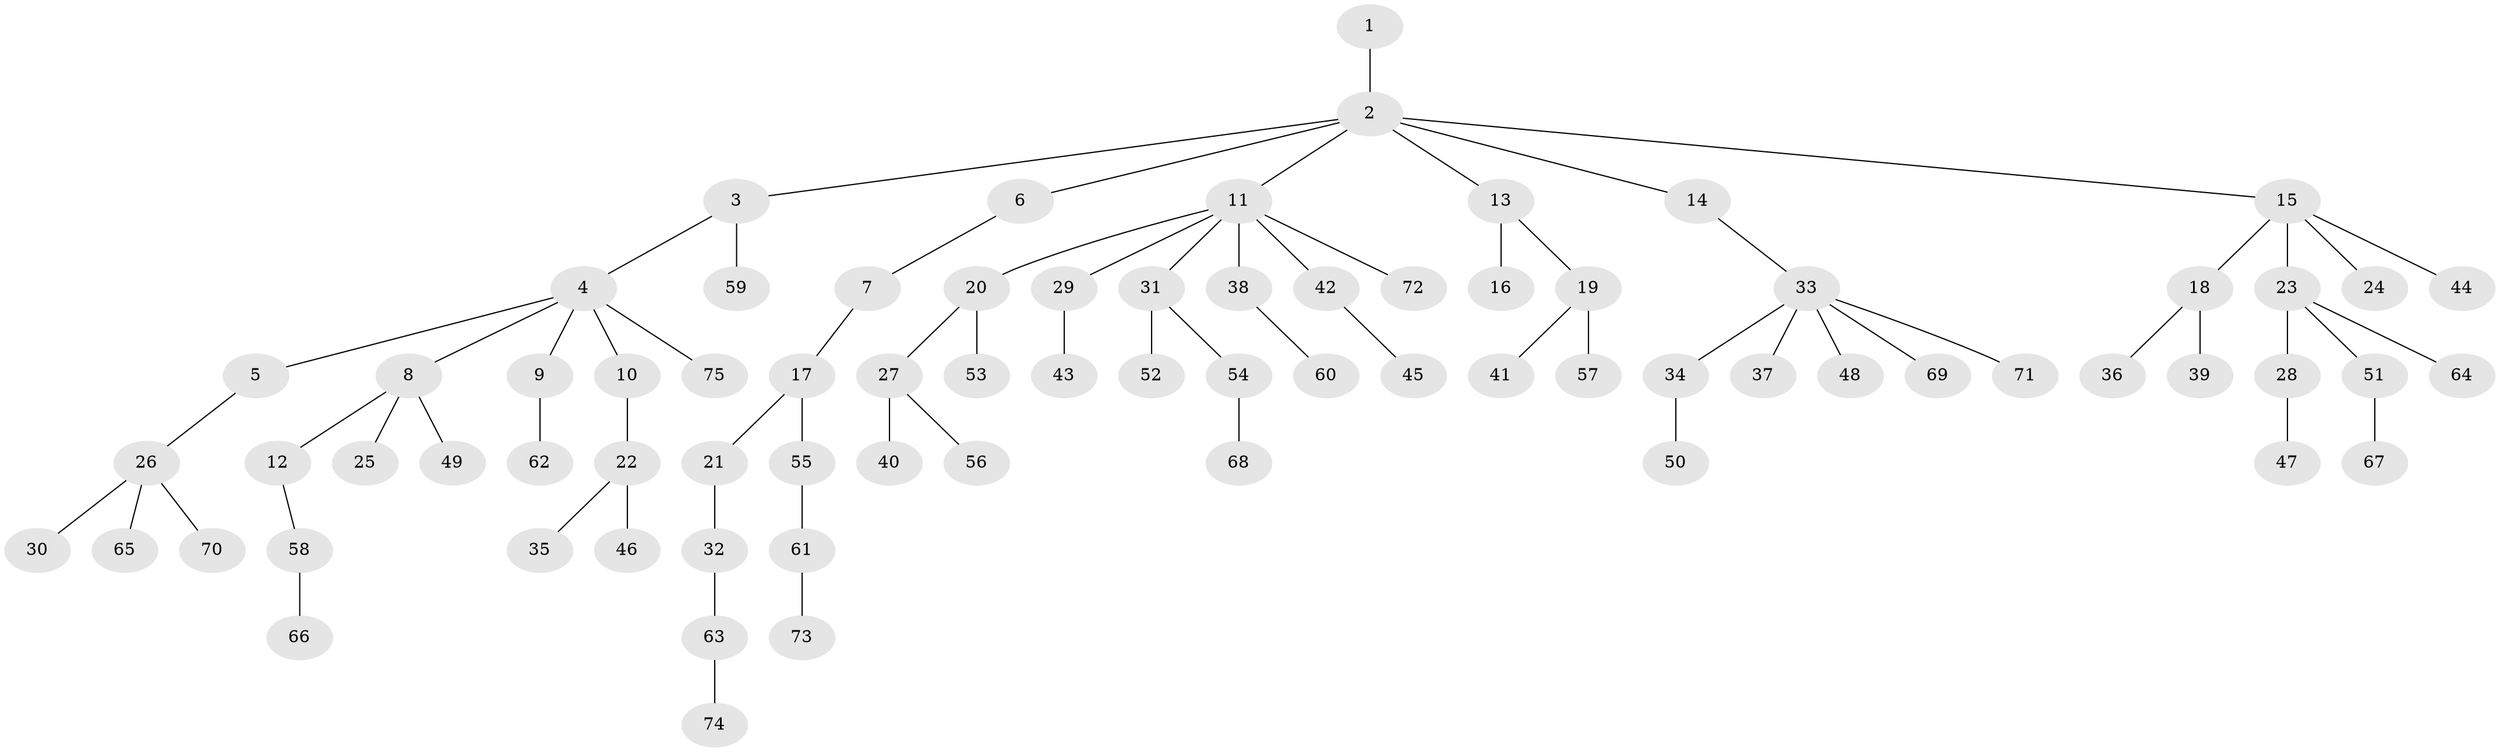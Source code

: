 // coarse degree distribution, {6: 0.0392156862745098, 2: 0.27450980392156865, 3: 0.058823529411764705, 7: 0.0196078431372549, 4: 0.058823529411764705, 1: 0.5294117647058824, 5: 0.0196078431372549}
// Generated by graph-tools (version 1.1) at 2025/52/02/27/25 19:52:11]
// undirected, 75 vertices, 74 edges
graph export_dot {
graph [start="1"]
  node [color=gray90,style=filled];
  1;
  2;
  3;
  4;
  5;
  6;
  7;
  8;
  9;
  10;
  11;
  12;
  13;
  14;
  15;
  16;
  17;
  18;
  19;
  20;
  21;
  22;
  23;
  24;
  25;
  26;
  27;
  28;
  29;
  30;
  31;
  32;
  33;
  34;
  35;
  36;
  37;
  38;
  39;
  40;
  41;
  42;
  43;
  44;
  45;
  46;
  47;
  48;
  49;
  50;
  51;
  52;
  53;
  54;
  55;
  56;
  57;
  58;
  59;
  60;
  61;
  62;
  63;
  64;
  65;
  66;
  67;
  68;
  69;
  70;
  71;
  72;
  73;
  74;
  75;
  1 -- 2;
  2 -- 3;
  2 -- 6;
  2 -- 11;
  2 -- 13;
  2 -- 14;
  2 -- 15;
  3 -- 4;
  3 -- 59;
  4 -- 5;
  4 -- 8;
  4 -- 9;
  4 -- 10;
  4 -- 75;
  5 -- 26;
  6 -- 7;
  7 -- 17;
  8 -- 12;
  8 -- 25;
  8 -- 49;
  9 -- 62;
  10 -- 22;
  11 -- 20;
  11 -- 29;
  11 -- 31;
  11 -- 38;
  11 -- 42;
  11 -- 72;
  12 -- 58;
  13 -- 16;
  13 -- 19;
  14 -- 33;
  15 -- 18;
  15 -- 23;
  15 -- 24;
  15 -- 44;
  17 -- 21;
  17 -- 55;
  18 -- 36;
  18 -- 39;
  19 -- 41;
  19 -- 57;
  20 -- 27;
  20 -- 53;
  21 -- 32;
  22 -- 35;
  22 -- 46;
  23 -- 28;
  23 -- 51;
  23 -- 64;
  26 -- 30;
  26 -- 65;
  26 -- 70;
  27 -- 40;
  27 -- 56;
  28 -- 47;
  29 -- 43;
  31 -- 52;
  31 -- 54;
  32 -- 63;
  33 -- 34;
  33 -- 37;
  33 -- 48;
  33 -- 69;
  33 -- 71;
  34 -- 50;
  38 -- 60;
  42 -- 45;
  51 -- 67;
  54 -- 68;
  55 -- 61;
  58 -- 66;
  61 -- 73;
  63 -- 74;
}

